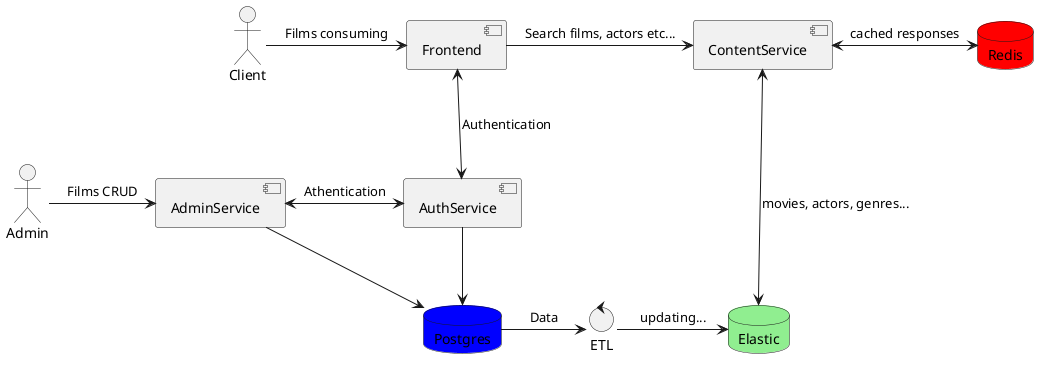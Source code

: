 @startuml
skinparam componentStyle uml2
actor Client
actor Admin
component Frontend
component AdminService
component ContentService
component AuthService
control ETL
database Postgres #blue
database Elastic #lightgreen
database Redis #red

Client -> Frontend: Films consuming
Frontend <-down-> AuthService: Authentication
Frontend -> ContentService: Search films, actors etc...
Admin -> AdminService: Films CRUD
AdminService <-> AuthService: Athentication
AuthService -down-> Postgres
AdminService -> Postgres
ContentService <-> Redis: cached responses
ContentService <-down-> Elastic: movies, actors, genres...
Postgres -> ETL: Data
ETL -> Elastic: updating...
@enduml
